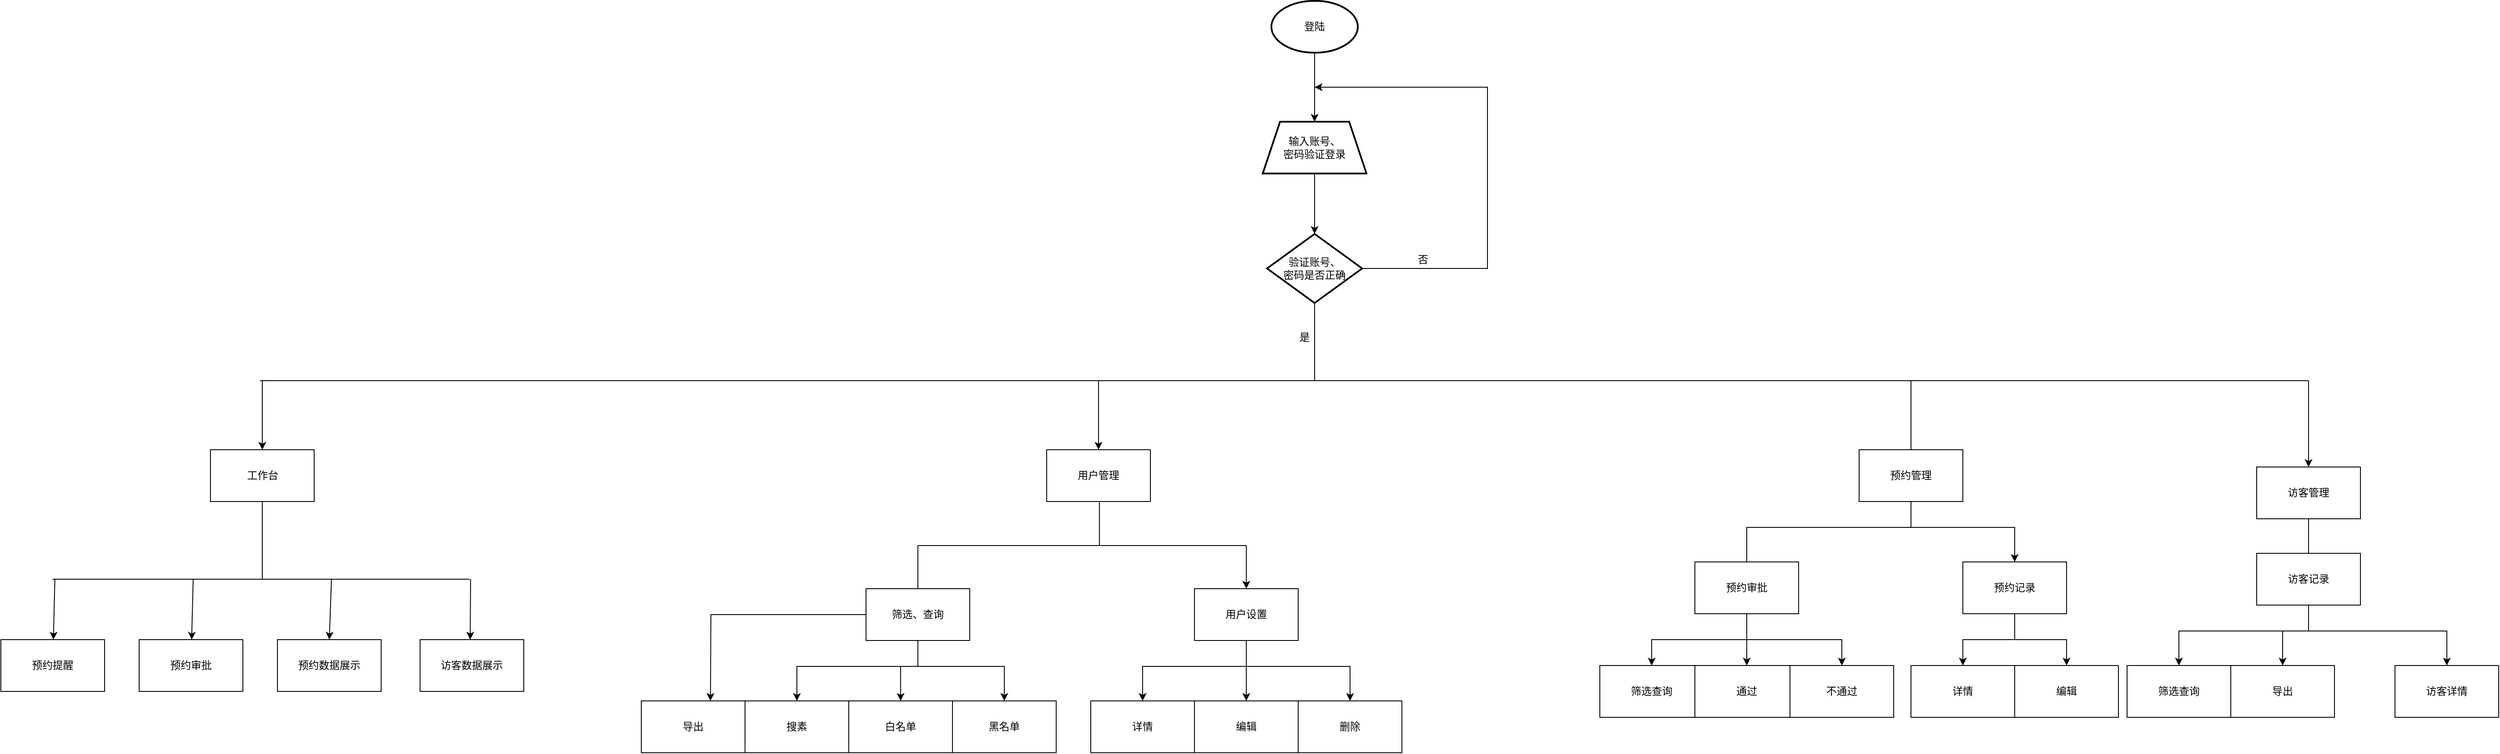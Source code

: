 <mxfile version="14.6.6" type="github">
  <diagram name="Page-1" id="9f46799a-70d6-7492-0946-bef42562c5a5">
    <mxGraphModel dx="2773" dy="934" grid="1" gridSize="10" guides="1" tooltips="1" connect="1" arrows="1" fold="1" page="1" pageScale="1" pageWidth="1100" pageHeight="850" background="#ffffff" math="0" shadow="0">
      <root>
        <mxCell id="0" />
        <mxCell id="1" parent="0" />
        <mxCell id="9K-uHqhrfBbbfJ-RC3fX-18" value="" style="edgeStyle=orthogonalEdgeStyle;rounded=0;orthogonalLoop=1;jettySize=auto;html=1;" edge="1" parent="1" source="9K-uHqhrfBbbfJ-RC3fX-1" target="9K-uHqhrfBbbfJ-RC3fX-17">
          <mxGeometry relative="1" as="geometry" />
        </mxCell>
        <mxCell id="9K-uHqhrfBbbfJ-RC3fX-1" value="登陆" style="strokeWidth=2;html=1;shape=mxgraph.flowchart.start_1;whiteSpace=wrap;" vertex="1" parent="1">
          <mxGeometry x="520" y="40" width="100" height="60" as="geometry" />
        </mxCell>
        <mxCell id="9K-uHqhrfBbbfJ-RC3fX-20" value="" style="edgeStyle=orthogonalEdgeStyle;rounded=0;orthogonalLoop=1;jettySize=auto;html=1;" edge="1" parent="1" source="9K-uHqhrfBbbfJ-RC3fX-17" target="9K-uHqhrfBbbfJ-RC3fX-19">
          <mxGeometry relative="1" as="geometry" />
        </mxCell>
        <mxCell id="9K-uHqhrfBbbfJ-RC3fX-17" value="输入账号、&lt;br&gt;密码验证登录" style="shape=trapezoid;perimeter=trapezoidPerimeter;whiteSpace=wrap;html=1;fixedSize=1;strokeWidth=2;" vertex="1" parent="1">
          <mxGeometry x="510" y="180" width="120" height="60" as="geometry" />
        </mxCell>
        <mxCell id="9K-uHqhrfBbbfJ-RC3fX-28" style="edgeStyle=orthogonalEdgeStyle;rounded=0;orthogonalLoop=1;jettySize=auto;html=1;exitX=1;exitY=0.5;exitDx=0;exitDy=0;" edge="1" parent="1" source="9K-uHqhrfBbbfJ-RC3fX-19">
          <mxGeometry relative="1" as="geometry">
            <mxPoint x="570" y="140" as="targetPoint" />
            <Array as="points">
              <mxPoint x="770" y="350" />
              <mxPoint x="770" y="140" />
            </Array>
          </mxGeometry>
        </mxCell>
        <mxCell id="9K-uHqhrfBbbfJ-RC3fX-19" value="验证账号、&lt;br&gt;密码是否正确" style="rhombus;whiteSpace=wrap;html=1;strokeWidth=2;" vertex="1" parent="1">
          <mxGeometry x="515" y="310" width="110" height="80" as="geometry" />
        </mxCell>
        <mxCell id="9K-uHqhrfBbbfJ-RC3fX-31" value="否" style="text;html=1;align=center;verticalAlign=middle;resizable=0;points=[];autosize=1;strokeColor=none;" vertex="1" parent="1">
          <mxGeometry x="680" y="330" width="30" height="20" as="geometry" />
        </mxCell>
        <mxCell id="9K-uHqhrfBbbfJ-RC3fX-32" value="" style="endArrow=none;html=1;exitX=0.5;exitY=1;exitDx=0;exitDy=0;" edge="1" parent="1" source="9K-uHqhrfBbbfJ-RC3fX-19">
          <mxGeometry width="50" height="50" relative="1" as="geometry">
            <mxPoint x="740" y="480" as="sourcePoint" />
            <mxPoint x="570" y="480" as="targetPoint" />
          </mxGeometry>
        </mxCell>
        <mxCell id="9K-uHqhrfBbbfJ-RC3fX-33" value="是" style="text;html=1;align=center;verticalAlign=middle;resizable=0;points=[];autosize=1;strokeColor=none;" vertex="1" parent="1">
          <mxGeometry x="543" y="420" width="30" height="20" as="geometry" />
        </mxCell>
        <mxCell id="9K-uHqhrfBbbfJ-RC3fX-34" value="" style="endArrow=none;html=1;" edge="1" parent="1">
          <mxGeometry width="50" height="50" relative="1" as="geometry">
            <mxPoint x="-650" y="480" as="sourcePoint" />
            <mxPoint x="1720" y="480" as="targetPoint" />
          </mxGeometry>
        </mxCell>
        <mxCell id="9K-uHqhrfBbbfJ-RC3fX-35" value="工作台" style="whiteSpace=wrap;html=1;" vertex="1" parent="1">
          <mxGeometry x="-707.5" y="560" width="120" height="60" as="geometry" />
        </mxCell>
        <mxCell id="9K-uHqhrfBbbfJ-RC3fX-36" value="用户管理" style="whiteSpace=wrap;html=1;" vertex="1" parent="1">
          <mxGeometry x="260" y="560" width="120" height="60" as="geometry" />
        </mxCell>
        <mxCell id="9K-uHqhrfBbbfJ-RC3fX-37" value="预约管理" style="whiteSpace=wrap;html=1;" vertex="1" parent="1">
          <mxGeometry x="1200" y="560" width="120" height="60" as="geometry" />
        </mxCell>
        <mxCell id="9K-uHqhrfBbbfJ-RC3fX-38" value="" style="endArrow=classic;html=1;entryX=0.5;entryY=0;entryDx=0;entryDy=0;startArrow=none;" edge="1" parent="1" source="9K-uHqhrfBbbfJ-RC3fX-85" target="9K-uHqhrfBbbfJ-RC3fX-37">
          <mxGeometry width="50" height="50" relative="1" as="geometry">
            <mxPoint x="1260" y="480" as="sourcePoint" />
            <mxPoint x="1280" y="530" as="targetPoint" />
          </mxGeometry>
        </mxCell>
        <mxCell id="9K-uHqhrfBbbfJ-RC3fX-40" value="" style="endArrow=classic;html=1;entryX=0.5;entryY=0;entryDx=0;entryDy=0;" edge="1" parent="1" target="9K-uHqhrfBbbfJ-RC3fX-36">
          <mxGeometry width="50" height="50" relative="1" as="geometry">
            <mxPoint x="320" y="480" as="sourcePoint" />
            <mxPoint x="290" y="500" as="targetPoint" />
          </mxGeometry>
        </mxCell>
        <mxCell id="9K-uHqhrfBbbfJ-RC3fX-41" value="" style="endArrow=classic;html=1;entryX=0.5;entryY=0;entryDx=0;entryDy=0;" edge="1" parent="1" target="9K-uHqhrfBbbfJ-RC3fX-35">
          <mxGeometry width="50" height="50" relative="1" as="geometry">
            <mxPoint x="-647.5" y="480" as="sourcePoint" />
            <mxPoint x="-617.5" y="490" as="targetPoint" />
          </mxGeometry>
        </mxCell>
        <mxCell id="9K-uHqhrfBbbfJ-RC3fX-92" style="edgeStyle=orthogonalEdgeStyle;rounded=0;orthogonalLoop=1;jettySize=auto;html=1;" edge="1" parent="1" source="9K-uHqhrfBbbfJ-RC3fX-42">
          <mxGeometry relative="1" as="geometry">
            <mxPoint x="1720" y="690" as="targetPoint" />
          </mxGeometry>
        </mxCell>
        <mxCell id="9K-uHqhrfBbbfJ-RC3fX-42" value="访客管理" style="whiteSpace=wrap;html=1;" vertex="1" parent="1">
          <mxGeometry x="1660" y="580" width="120" height="60" as="geometry" />
        </mxCell>
        <mxCell id="9K-uHqhrfBbbfJ-RC3fX-43" value="" style="endArrow=classic;html=1;entryX=0.5;entryY=0;entryDx=0;entryDy=0;" edge="1" parent="1" target="9K-uHqhrfBbbfJ-RC3fX-42">
          <mxGeometry width="50" height="50" relative="1" as="geometry">
            <mxPoint x="1720" y="480" as="sourcePoint" />
            <mxPoint x="1740" y="550" as="targetPoint" />
          </mxGeometry>
        </mxCell>
        <mxCell id="9K-uHqhrfBbbfJ-RC3fX-44" value="" style="endArrow=none;html=1;" edge="1" parent="1">
          <mxGeometry width="50" height="50" relative="1" as="geometry">
            <mxPoint x="-890" y="710" as="sourcePoint" />
            <mxPoint x="-407.5" y="710" as="targetPoint" />
          </mxGeometry>
        </mxCell>
        <mxCell id="9K-uHqhrfBbbfJ-RC3fX-45" value="预约提醒" style="whiteSpace=wrap;html=1;" vertex="1" parent="1">
          <mxGeometry x="-950" y="780" width="120" height="60" as="geometry" />
        </mxCell>
        <mxCell id="9K-uHqhrfBbbfJ-RC3fX-46" value="预约审批" style="whiteSpace=wrap;html=1;" vertex="1" parent="1">
          <mxGeometry x="-790" y="780" width="120" height="60" as="geometry" />
        </mxCell>
        <mxCell id="9K-uHqhrfBbbfJ-RC3fX-47" value="访客数据展示" style="whiteSpace=wrap;html=1;" vertex="1" parent="1">
          <mxGeometry x="-465" y="780" width="120" height="60" as="geometry" />
        </mxCell>
        <mxCell id="9K-uHqhrfBbbfJ-RC3fX-48" value="预约数据展示" style="whiteSpace=wrap;html=1;" vertex="1" parent="1">
          <mxGeometry x="-630" y="780" width="120" height="60" as="geometry" />
        </mxCell>
        <mxCell id="9K-uHqhrfBbbfJ-RC3fX-49" value="" style="endArrow=classic;html=1;entryX=0.5;entryY=0;entryDx=0;entryDy=0;" edge="1" parent="1">
          <mxGeometry width="50" height="50" relative="1" as="geometry">
            <mxPoint x="-406.5" y="710" as="sourcePoint" />
            <mxPoint x="-407" y="780" as="targetPoint" />
          </mxGeometry>
        </mxCell>
        <mxCell id="9K-uHqhrfBbbfJ-RC3fX-50" value="" style="endArrow=classic;html=1;entryX=0.5;entryY=0;entryDx=0;entryDy=0;" edge="1" parent="1" target="9K-uHqhrfBbbfJ-RC3fX-48">
          <mxGeometry width="50" height="50" relative="1" as="geometry">
            <mxPoint x="-567.5" y="710" as="sourcePoint" />
            <mxPoint x="-517.5" y="660" as="targetPoint" />
          </mxGeometry>
        </mxCell>
        <mxCell id="9K-uHqhrfBbbfJ-RC3fX-51" value="" style="endArrow=classic;html=1;" edge="1" parent="1" target="9K-uHqhrfBbbfJ-RC3fX-46">
          <mxGeometry width="50" height="50" relative="1" as="geometry">
            <mxPoint x="-727.5" y="710" as="sourcePoint" />
            <mxPoint x="-677.5" y="660" as="targetPoint" />
          </mxGeometry>
        </mxCell>
        <mxCell id="9K-uHqhrfBbbfJ-RC3fX-52" value="" style="endArrow=classic;html=1;" edge="1" parent="1" target="9K-uHqhrfBbbfJ-RC3fX-45">
          <mxGeometry width="50" height="50" relative="1" as="geometry">
            <mxPoint x="-887.5" y="710" as="sourcePoint" />
            <mxPoint x="-837.5" y="660" as="targetPoint" />
          </mxGeometry>
        </mxCell>
        <mxCell id="9K-uHqhrfBbbfJ-RC3fX-53" value="" style="endArrow=none;html=1;" edge="1" parent="1">
          <mxGeometry width="50" height="50" relative="1" as="geometry">
            <mxPoint x="-647.5" y="620" as="sourcePoint" />
            <mxPoint x="-647.5" y="710" as="targetPoint" />
          </mxGeometry>
        </mxCell>
        <mxCell id="9K-uHqhrfBbbfJ-RC3fX-60" value="" style="endArrow=none;html=1;exitX=0.5;exitY=1;exitDx=0;exitDy=0;" edge="1" parent="1">
          <mxGeometry width="50" height="50" relative="1" as="geometry">
            <mxPoint x="321" y="621" as="sourcePoint" />
            <mxPoint x="321" y="671" as="targetPoint" />
          </mxGeometry>
        </mxCell>
        <mxCell id="9K-uHqhrfBbbfJ-RC3fX-61" value="" style="endArrow=none;html=1;" edge="1" parent="1">
          <mxGeometry width="50" height="50" relative="1" as="geometry">
            <mxPoint x="111" y="671" as="sourcePoint" />
            <mxPoint x="491" y="671" as="targetPoint" />
          </mxGeometry>
        </mxCell>
        <mxCell id="9K-uHqhrfBbbfJ-RC3fX-66" value="" style="edgeStyle=orthogonalEdgeStyle;rounded=0;orthogonalLoop=1;jettySize=auto;html=1;" edge="1" parent="1" source="9K-uHqhrfBbbfJ-RC3fX-63" target="9K-uHqhrfBbbfJ-RC3fX-65">
          <mxGeometry relative="1" as="geometry">
            <Array as="points">
              <mxPoint x="111" y="811" />
              <mxPoint x="-29" y="811" />
            </Array>
          </mxGeometry>
        </mxCell>
        <mxCell id="9K-uHqhrfBbbfJ-RC3fX-68" style="edgeStyle=orthogonalEdgeStyle;rounded=0;orthogonalLoop=1;jettySize=auto;html=1;" edge="1" parent="1" source="9K-uHqhrfBbbfJ-RC3fX-63">
          <mxGeometry relative="1" as="geometry">
            <mxPoint x="91" y="851" as="targetPoint" />
            <Array as="points">
              <mxPoint x="111" y="811" />
              <mxPoint x="91" y="811" />
            </Array>
          </mxGeometry>
        </mxCell>
        <mxCell id="9K-uHqhrfBbbfJ-RC3fX-73" style="edgeStyle=orthogonalEdgeStyle;rounded=0;orthogonalLoop=1;jettySize=auto;html=1;exitX=0.5;exitY=1;exitDx=0;exitDy=0;entryX=0.5;entryY=0;entryDx=0;entryDy=0;" edge="1" parent="1" source="9K-uHqhrfBbbfJ-RC3fX-63" target="9K-uHqhrfBbbfJ-RC3fX-71">
          <mxGeometry relative="1" as="geometry">
            <Array as="points">
              <mxPoint x="111" y="811" />
              <mxPoint x="211" y="811" />
            </Array>
          </mxGeometry>
        </mxCell>
        <mxCell id="9K-uHqhrfBbbfJ-RC3fX-82" style="edgeStyle=orthogonalEdgeStyle;rounded=0;orthogonalLoop=1;jettySize=auto;html=1;" edge="1" parent="1" source="9K-uHqhrfBbbfJ-RC3fX-63">
          <mxGeometry relative="1" as="geometry">
            <mxPoint x="-129" y="851" as="targetPoint" />
          </mxGeometry>
        </mxCell>
        <mxCell id="9K-uHqhrfBbbfJ-RC3fX-63" value="筛选、查询" style="whiteSpace=wrap;html=1;" vertex="1" parent="1">
          <mxGeometry x="51" y="721" width="120" height="60" as="geometry" />
        </mxCell>
        <mxCell id="9K-uHqhrfBbbfJ-RC3fX-76" style="edgeStyle=orthogonalEdgeStyle;rounded=0;orthogonalLoop=1;jettySize=auto;html=1;" edge="1" parent="1" source="9K-uHqhrfBbbfJ-RC3fX-64">
          <mxGeometry relative="1" as="geometry">
            <mxPoint x="371" y="851" as="targetPoint" />
            <Array as="points">
              <mxPoint x="491" y="811" />
              <mxPoint x="371" y="811" />
            </Array>
          </mxGeometry>
        </mxCell>
        <mxCell id="9K-uHqhrfBbbfJ-RC3fX-78" style="edgeStyle=orthogonalEdgeStyle;rounded=0;orthogonalLoop=1;jettySize=auto;html=1;exitX=0.5;exitY=1;exitDx=0;exitDy=0;entryX=0.5;entryY=0;entryDx=0;entryDy=0;" edge="1" parent="1" source="9K-uHqhrfBbbfJ-RC3fX-64" target="9K-uHqhrfBbbfJ-RC3fX-81">
          <mxGeometry relative="1" as="geometry">
            <mxPoint x="591" y="851" as="targetPoint" />
            <Array as="points">
              <mxPoint x="491" y="811" />
              <mxPoint x="611" y="811" />
            </Array>
          </mxGeometry>
        </mxCell>
        <mxCell id="9K-uHqhrfBbbfJ-RC3fX-80" style="edgeStyle=orthogonalEdgeStyle;rounded=0;orthogonalLoop=1;jettySize=auto;html=1;exitX=0.5;exitY=1;exitDx=0;exitDy=0;entryX=0.5;entryY=0;entryDx=0;entryDy=0;" edge="1" parent="1" source="9K-uHqhrfBbbfJ-RC3fX-64" target="9K-uHqhrfBbbfJ-RC3fX-79">
          <mxGeometry relative="1" as="geometry" />
        </mxCell>
        <mxCell id="9K-uHqhrfBbbfJ-RC3fX-64" value="用户设置" style="whiteSpace=wrap;html=1;" vertex="1" parent="1">
          <mxGeometry x="431" y="721" width="120" height="60" as="geometry" />
        </mxCell>
        <mxCell id="9K-uHqhrfBbbfJ-RC3fX-65" value="搜素" style="whiteSpace=wrap;html=1;" vertex="1" parent="1">
          <mxGeometry x="-89" y="851" width="120" height="60" as="geometry" />
        </mxCell>
        <mxCell id="9K-uHqhrfBbbfJ-RC3fX-69" value="白名单" style="whiteSpace=wrap;html=1;" vertex="1" parent="1">
          <mxGeometry x="31" y="851" width="120" height="60" as="geometry" />
        </mxCell>
        <mxCell id="9K-uHqhrfBbbfJ-RC3fX-71" value="黑名单" style="whiteSpace=wrap;html=1;" vertex="1" parent="1">
          <mxGeometry x="151" y="851" width="120" height="60" as="geometry" />
        </mxCell>
        <mxCell id="9K-uHqhrfBbbfJ-RC3fX-75" value="" style="endArrow=none;html=1;entryX=0.5;entryY=0;entryDx=0;entryDy=0;" edge="1" parent="1" target="9K-uHqhrfBbbfJ-RC3fX-63">
          <mxGeometry width="50" height="50" relative="1" as="geometry">
            <mxPoint x="111" y="671" as="sourcePoint" />
            <mxPoint x="161" y="621" as="targetPoint" />
          </mxGeometry>
        </mxCell>
        <mxCell id="9K-uHqhrfBbbfJ-RC3fX-77" value="详情" style="whiteSpace=wrap;html=1;" vertex="1" parent="1">
          <mxGeometry x="311" y="851" width="120" height="60" as="geometry" />
        </mxCell>
        <mxCell id="9K-uHqhrfBbbfJ-RC3fX-79" value="编辑" style="whiteSpace=wrap;html=1;" vertex="1" parent="1">
          <mxGeometry x="431" y="851" width="120" height="60" as="geometry" />
        </mxCell>
        <mxCell id="9K-uHqhrfBbbfJ-RC3fX-81" value="删除" style="whiteSpace=wrap;html=1;" vertex="1" parent="1">
          <mxGeometry x="551" y="851" width="120" height="60" as="geometry" />
        </mxCell>
        <mxCell id="9K-uHqhrfBbbfJ-RC3fX-83" value="导出" style="whiteSpace=wrap;html=1;" vertex="1" parent="1">
          <mxGeometry x="-209" y="851" width="120" height="60" as="geometry" />
        </mxCell>
        <mxCell id="9K-uHqhrfBbbfJ-RC3fX-84" value="" style="endArrow=classic;html=1;" edge="1" parent="1" target="9K-uHqhrfBbbfJ-RC3fX-64">
          <mxGeometry width="50" height="50" relative="1" as="geometry">
            <mxPoint x="491" y="671" as="sourcePoint" />
            <mxPoint x="521" y="561" as="targetPoint" />
          </mxGeometry>
        </mxCell>
        <mxCell id="9K-uHqhrfBbbfJ-RC3fX-87" style="edgeStyle=orthogonalEdgeStyle;rounded=0;orthogonalLoop=1;jettySize=auto;html=1;" edge="1" parent="1" source="9K-uHqhrfBbbfJ-RC3fX-85">
          <mxGeometry relative="1" as="geometry">
            <mxPoint x="1070" y="700" as="targetPoint" />
            <Array as="points">
              <mxPoint x="1260" y="650" />
              <mxPoint x="1070" y="650" />
            </Array>
          </mxGeometry>
        </mxCell>
        <mxCell id="9K-uHqhrfBbbfJ-RC3fX-91" style="edgeStyle=orthogonalEdgeStyle;rounded=0;orthogonalLoop=1;jettySize=auto;html=1;exitX=0.5;exitY=1;exitDx=0;exitDy=0;entryX=0.5;entryY=0;entryDx=0;entryDy=0;" edge="1" parent="1" source="9K-uHqhrfBbbfJ-RC3fX-85" target="9K-uHqhrfBbbfJ-RC3fX-90">
          <mxGeometry relative="1" as="geometry">
            <Array as="points">
              <mxPoint x="1260" y="650" />
              <mxPoint x="1380" y="650" />
            </Array>
          </mxGeometry>
        </mxCell>
        <mxCell id="9K-uHqhrfBbbfJ-RC3fX-85" value="预约管理" style="whiteSpace=wrap;html=1;" vertex="1" parent="1">
          <mxGeometry x="1200" y="560" width="120" height="60" as="geometry" />
        </mxCell>
        <mxCell id="9K-uHqhrfBbbfJ-RC3fX-86" value="" style="endArrow=none;html=1;entryX=0.5;entryY=0;entryDx=0;entryDy=0;" edge="1" parent="1" target="9K-uHqhrfBbbfJ-RC3fX-85">
          <mxGeometry width="50" height="50" relative="1" as="geometry">
            <mxPoint x="1260" y="480" as="sourcePoint" />
            <mxPoint x="1260" y="560" as="targetPoint" />
          </mxGeometry>
        </mxCell>
        <mxCell id="9K-uHqhrfBbbfJ-RC3fX-105" style="edgeStyle=orthogonalEdgeStyle;rounded=0;orthogonalLoop=1;jettySize=auto;html=1;entryX=0.5;entryY=0;entryDx=0;entryDy=0;" edge="1" parent="1" source="9K-uHqhrfBbbfJ-RC3fX-88" target="9K-uHqhrfBbbfJ-RC3fX-101">
          <mxGeometry relative="1" as="geometry" />
        </mxCell>
        <mxCell id="9K-uHqhrfBbbfJ-RC3fX-106" style="edgeStyle=orthogonalEdgeStyle;rounded=0;orthogonalLoop=1;jettySize=auto;html=1;entryX=0.5;entryY=0;entryDx=0;entryDy=0;" edge="1" parent="1" source="9K-uHqhrfBbbfJ-RC3fX-88" target="9K-uHqhrfBbbfJ-RC3fX-104">
          <mxGeometry relative="1" as="geometry" />
        </mxCell>
        <mxCell id="9K-uHqhrfBbbfJ-RC3fX-107" style="edgeStyle=orthogonalEdgeStyle;rounded=0;orthogonalLoop=1;jettySize=auto;html=1;entryX=0.5;entryY=0;entryDx=0;entryDy=0;" edge="1" parent="1" source="9K-uHqhrfBbbfJ-RC3fX-88" target="9K-uHqhrfBbbfJ-RC3fX-102">
          <mxGeometry relative="1" as="geometry" />
        </mxCell>
        <mxCell id="9K-uHqhrfBbbfJ-RC3fX-88" value="预约审批" style="whiteSpace=wrap;html=1;" vertex="1" parent="1">
          <mxGeometry x="1010" y="690" width="120" height="60" as="geometry" />
        </mxCell>
        <mxCell id="9K-uHqhrfBbbfJ-RC3fX-98" style="edgeStyle=orthogonalEdgeStyle;rounded=0;orthogonalLoop=1;jettySize=auto;html=1;exitX=0.5;exitY=1;exitDx=0;exitDy=0;entryX=0.5;entryY=0;entryDx=0;entryDy=0;" edge="1" parent="1" source="9K-uHqhrfBbbfJ-RC3fX-90" target="9K-uHqhrfBbbfJ-RC3fX-95">
          <mxGeometry relative="1" as="geometry" />
        </mxCell>
        <mxCell id="9K-uHqhrfBbbfJ-RC3fX-99" style="edgeStyle=orthogonalEdgeStyle;rounded=0;orthogonalLoop=1;jettySize=auto;html=1;entryX=0.5;entryY=0;entryDx=0;entryDy=0;" edge="1" parent="1" source="9K-uHqhrfBbbfJ-RC3fX-90" target="9K-uHqhrfBbbfJ-RC3fX-96">
          <mxGeometry relative="1" as="geometry" />
        </mxCell>
        <mxCell id="9K-uHqhrfBbbfJ-RC3fX-90" value="预约记录" style="whiteSpace=wrap;html=1;" vertex="1" parent="1">
          <mxGeometry x="1320" y="690" width="120" height="60" as="geometry" />
        </mxCell>
        <mxCell id="9K-uHqhrfBbbfJ-RC3fX-112" style="edgeStyle=orthogonalEdgeStyle;rounded=0;orthogonalLoop=1;jettySize=auto;html=1;entryX=0.5;entryY=0;entryDx=0;entryDy=0;" edge="1" parent="1" source="9K-uHqhrfBbbfJ-RC3fX-93" target="9K-uHqhrfBbbfJ-RC3fX-109">
          <mxGeometry relative="1" as="geometry">
            <Array as="points">
              <mxPoint x="1720" y="770" />
              <mxPoint x="1570" y="770" />
            </Array>
          </mxGeometry>
        </mxCell>
        <mxCell id="9K-uHqhrfBbbfJ-RC3fX-113" style="edgeStyle=orthogonalEdgeStyle;rounded=0;orthogonalLoop=1;jettySize=auto;html=1;entryX=0.5;entryY=0;entryDx=0;entryDy=0;" edge="1" parent="1" source="9K-uHqhrfBbbfJ-RC3fX-93" target="9K-uHqhrfBbbfJ-RC3fX-110">
          <mxGeometry relative="1" as="geometry">
            <Array as="points">
              <mxPoint x="1720" y="770" />
              <mxPoint x="1690" y="770" />
            </Array>
          </mxGeometry>
        </mxCell>
        <mxCell id="9K-uHqhrfBbbfJ-RC3fX-114" style="edgeStyle=orthogonalEdgeStyle;rounded=0;orthogonalLoop=1;jettySize=auto;html=1;entryX=0.5;entryY=0;entryDx=0;entryDy=0;" edge="1" parent="1" source="9K-uHqhrfBbbfJ-RC3fX-93" target="9K-uHqhrfBbbfJ-RC3fX-111">
          <mxGeometry relative="1" as="geometry">
            <Array as="points">
              <mxPoint x="1720" y="770" />
              <mxPoint x="1880" y="770" />
            </Array>
          </mxGeometry>
        </mxCell>
        <mxCell id="9K-uHqhrfBbbfJ-RC3fX-93" value="访客记录" style="whiteSpace=wrap;html=1;" vertex="1" parent="1">
          <mxGeometry x="1660" y="680" width="120" height="60" as="geometry" />
        </mxCell>
        <mxCell id="9K-uHqhrfBbbfJ-RC3fX-95" value="详情" style="whiteSpace=wrap;html=1;" vertex="1" parent="1">
          <mxGeometry x="1260" y="810" width="120" height="60" as="geometry" />
        </mxCell>
        <mxCell id="9K-uHqhrfBbbfJ-RC3fX-96" value="编辑" style="whiteSpace=wrap;html=1;" vertex="1" parent="1">
          <mxGeometry x="1380" y="810" width="120" height="60" as="geometry" />
        </mxCell>
        <mxCell id="9K-uHqhrfBbbfJ-RC3fX-101" value="筛选查询" style="whiteSpace=wrap;html=1;" vertex="1" parent="1">
          <mxGeometry x="900" y="810" width="120" height="60" as="geometry" />
        </mxCell>
        <mxCell id="9K-uHqhrfBbbfJ-RC3fX-102" value="通过" style="whiteSpace=wrap;html=1;" vertex="1" parent="1">
          <mxGeometry x="1010" y="810" width="120" height="60" as="geometry" />
        </mxCell>
        <mxCell id="9K-uHqhrfBbbfJ-RC3fX-104" value="不通过" style="whiteSpace=wrap;html=1;" vertex="1" parent="1">
          <mxGeometry x="1120" y="810" width="120" height="60" as="geometry" />
        </mxCell>
        <mxCell id="9K-uHqhrfBbbfJ-RC3fX-109" value="筛选查询" style="whiteSpace=wrap;html=1;" vertex="1" parent="1">
          <mxGeometry x="1510" y="810" width="120" height="60" as="geometry" />
        </mxCell>
        <mxCell id="9K-uHqhrfBbbfJ-RC3fX-110" value="导出" style="whiteSpace=wrap;html=1;" vertex="1" parent="1">
          <mxGeometry x="1630" y="810" width="120" height="60" as="geometry" />
        </mxCell>
        <mxCell id="9K-uHqhrfBbbfJ-RC3fX-111" value="访客详情" style="whiteSpace=wrap;html=1;" vertex="1" parent="1">
          <mxGeometry x="1820" y="810" width="120" height="60" as="geometry" />
        </mxCell>
      </root>
    </mxGraphModel>
  </diagram>
</mxfile>
